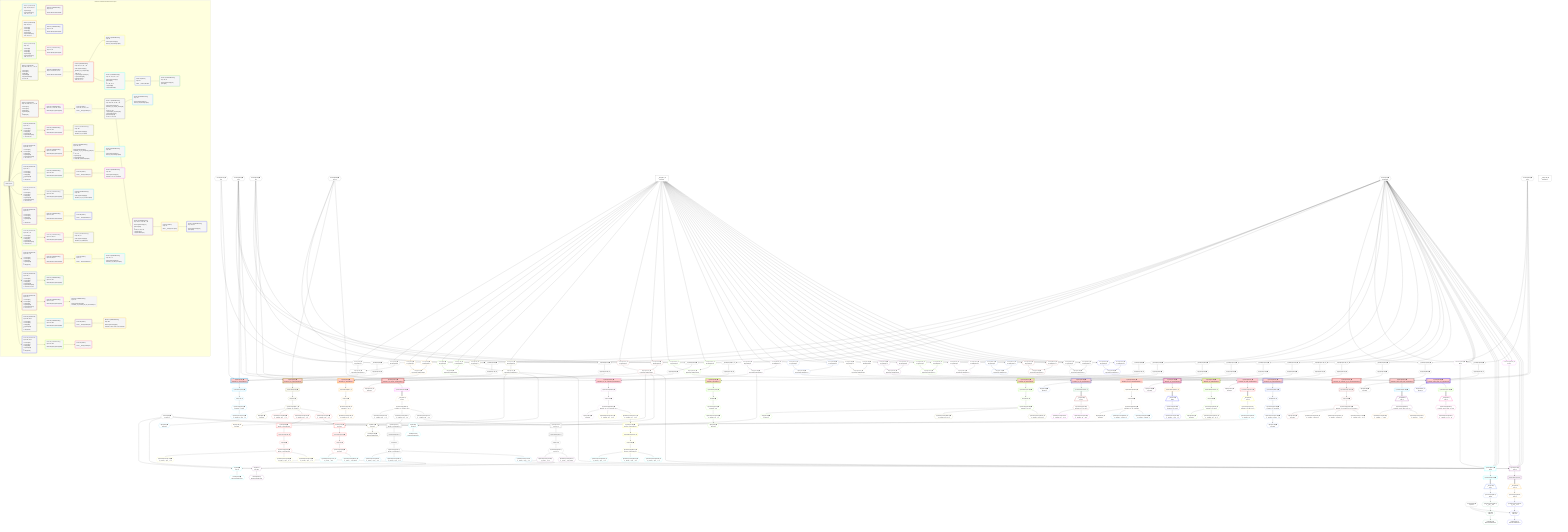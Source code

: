 %%{init: {'themeVariables': { 'fontSize': '12px'}}}%%
graph TD
    classDef path fill:#eee,stroke:#000,color:#000
    classDef plan fill:#fff,stroke-width:1px,color:#000
    classDef itemplan fill:#fff,stroke-width:2px,color:#000
    classDef unbatchedplan fill:#dff,stroke-width:1px,color:#000
    classDef sideeffectplan fill:#fcc,stroke-width:2px,color:#000
    classDef bucket fill:#f6f6f6,color:#000,stroke-width:2px,text-align:left


    %% plan dependencies
    __InputObject6{{"__InputObject[6∈0] ➊"}}:::plan
    Constant7{{"Constant[7∈0] ➊<br />ᐸundefinedᐳ"}}:::plan
    Constant305{{"Constant[305∈0] ➊<br />ᐸ10ᐳ"}}:::plan
    Constant306{{"Constant[306∈0] ➊<br />ᐸ5ᐳ"}}:::plan
    Constant7 & Constant305 & Constant306 --> __InputObject6
    __InputObject45{{"__InputObject[45∈0] ➊"}}:::plan
    Constant307{{"Constant[307∈0] ➊<br />ᐸ1ᐳ"}}:::plan
    Constant308{{"Constant[308∈0] ➊<br />ᐸ'test'ᐳ"}}:::plan
    Constant7 & Constant307 & Constant308 --> __InputObject45
    __InputObject97{{"__InputObject[97∈0] ➊"}}:::plan
    Constant7 & Constant307 & Constant308 --> __InputObject97
    Object13{{"Object[13∈0] ➊<br />ᐸ{pgSettings,withPgClient}ᐳ"}}:::plan
    Access11{{"Access[11∈0] ➊<br />ᐸ2.pgSettingsᐳ"}}:::plan
    Access12{{"Access[12∈0] ➊<br />ᐸ2.withPgClientᐳ"}}:::plan
    Access11 & Access12 --> Object13
    __InputObject20{{"__InputObject[20∈0] ➊"}}:::plan
    Constant7 & Constant305 --> __InputObject20
    __InputObject160{{"__InputObject[160∈0] ➊"}}:::plan
    Constant7 & Constant305 --> __InputObject160
    __InputObject278{{"__InputObject[278∈0] ➊"}}:::plan
    Constant309{{"Constant[309∈0] ➊<br />ᐸ20ᐳ"}}:::plan
    Constant7 & Constant309 --> __InputObject278
    __InputObject292{{"__InputObject[292∈0] ➊"}}:::plan
    Constant7 & Constant309 --> __InputObject292
    __Value2["__Value[2∈0] ➊<br />ᐸcontextᐳ"]:::plan
    __Value2 --> Access11
    __Value2 --> Access12
    ApplyInput19{{"ApplyInput[19∈0] ➊"}}:::plan
    __InputObject6 --> ApplyInput19
    ApplyInput32{{"ApplyInput[32∈0] ➊"}}:::plan
    __InputObject20 --> ApplyInput32
    __InputObject33{{"__InputObject[33∈0] ➊"}}:::plan
    Constant7 --> __InputObject33
    ApplyInput44{{"ApplyInput[44∈0] ➊"}}:::plan
    __InputObject33 --> ApplyInput44
    ApplyInput57{{"ApplyInput[57∈0] ➊"}}:::plan
    __InputObject45 --> ApplyInput57
    ApplyInput105{{"ApplyInput[105∈0] ➊"}}:::plan
    __InputObject97 --> ApplyInput105
    __InputObject148{{"__InputObject[148∈0] ➊"}}:::plan
    Constant7 --> __InputObject148
    ApplyInput157{{"ApplyInput[157∈0] ➊"}}:::plan
    __InputObject148 --> ApplyInput157
    ApplyInput171{{"ApplyInput[171∈0] ➊"}}:::plan
    __InputObject160 --> ApplyInput171
    __InputObject184{{"__InputObject[184∈0] ➊"}}:::plan
    Constant7 --> __InputObject184
    ApplyInput191{{"ApplyInput[191∈0] ➊"}}:::plan
    __InputObject184 --> ApplyInput191
    __InputObject197{{"__InputObject[197∈0] ➊"}}:::plan
    Constant7 --> __InputObject197
    ApplyInput207{{"ApplyInput[207∈0] ➊"}}:::plan
    __InputObject197 --> ApplyInput207
    __InputObject210{{"__InputObject[210∈0] ➊"}}:::plan
    Constant7 --> __InputObject210
    ApplyInput217{{"ApplyInput[217∈0] ➊"}}:::plan
    __InputObject210 --> ApplyInput217
    __InputObject222{{"__InputObject[222∈0] ➊"}}:::plan
    Constant7 --> __InputObject222
    ApplyInput232{{"ApplyInput[232∈0] ➊"}}:::plan
    __InputObject222 --> ApplyInput232
    __InputObject237{{"__InputObject[237∈0] ➊"}}:::plan
    Constant7 --> __InputObject237
    ApplyInput244{{"ApplyInput[244∈0] ➊"}}:::plan
    __InputObject237 --> ApplyInput244
    __InputObject252{{"__InputObject[252∈0] ➊"}}:::plan
    Constant7 --> __InputObject252
    ApplyInput263{{"ApplyInput[263∈0] ➊"}}:::plan
    __InputObject252 --> ApplyInput263
    __InputObject264{{"__InputObject[264∈0] ➊"}}:::plan
    Constant7 --> __InputObject264
    ApplyInput274{{"ApplyInput[274∈0] ➊"}}:::plan
    __InputObject264 --> ApplyInput274
    ApplyInput286{{"ApplyInput[286∈0] ➊"}}:::plan
    __InputObject278 --> ApplyInput286
    ApplyInput300{{"ApplyInput[300∈0] ➊"}}:::plan
    __InputObject292 --> ApplyInput300
    __Value4["__Value[4∈0] ➊<br />ᐸrootValueᐳ"]:::plan
    Constant76{{"Constant[76∈0] ➊<br />ᐸ'people'ᐳ"}}:::plan
    Constant93{{"Constant[93∈0] ➊<br />ᐸ'posts'ᐳ"}}:::plan
    PgSelect10[["PgSelect[10∈1] ➊<br />ᐸmutation_in_inout(mutation)ᐳ"]]:::sideeffectplan
    Object13 & Constant305 & Constant306 & ApplyInput19 --> PgSelect10
    First14{{"First[14∈1] ➊"}}:::plan
    PgSelectRows15[["PgSelectRows[15∈1] ➊"]]:::plan
    PgSelectRows15 --> First14
    PgSelect10 --> PgSelectRows15
    PgSelectSingle16{{"PgSelectSingle[16∈1] ➊<br />ᐸmutation_in_inoutᐳ"}}:::plan
    First14 --> PgSelectSingle16
    PgClassExpression17{{"PgClassExpression[17∈1] ➊<br />ᐸ__mutation_in_inout__.vᐳ"}}:::plan
    PgSelectSingle16 --> PgClassExpression17
    Object18{{"Object[18∈1] ➊<br />ᐸ{result}ᐳ"}}:::plan
    PgClassExpression17 --> Object18
    PgSelect23[["PgSelect[23∈3] ➊<br />ᐸmutation_in_out(mutation)ᐳ"]]:::sideeffectplan
    Object26{{"Object[26∈3] ➊<br />ᐸ{pgSettings,withPgClient}ᐳ"}}:::plan
    Object26 & Constant305 & ApplyInput32 --> PgSelect23
    Access24{{"Access[24∈3] ➊<br />ᐸ2.pgSettingsᐳ"}}:::plan
    Access25{{"Access[25∈3] ➊<br />ᐸ2.withPgClientᐳ"}}:::plan
    Access24 & Access25 --> Object26
    __Value2 --> Access24
    __Value2 --> Access25
    First27{{"First[27∈3] ➊"}}:::plan
    PgSelectRows28[["PgSelectRows[28∈3] ➊"]]:::plan
    PgSelectRows28 --> First27
    PgSelect23 --> PgSelectRows28
    PgSelectSingle29{{"PgSelectSingle[29∈3] ➊<br />ᐸmutation_in_outᐳ"}}:::plan
    First27 --> PgSelectSingle29
    PgClassExpression30{{"PgClassExpression[30∈3] ➊<br />ᐸ__mutation_in_out__.vᐳ"}}:::plan
    PgSelectSingle29 --> PgClassExpression30
    Object31{{"Object[31∈3] ➊<br />ᐸ{result}ᐳ"}}:::plan
    PgClassExpression30 --> Object31
    PgSelect35[["PgSelect[35∈5] ➊<br />ᐸmutation_out(mutation)ᐳ"]]:::sideeffectplan
    Object38{{"Object[38∈5] ➊<br />ᐸ{pgSettings,withPgClient}ᐳ"}}:::plan
    Object38 & ApplyInput44 --> PgSelect35
    Access36{{"Access[36∈5] ➊<br />ᐸ2.pgSettingsᐳ"}}:::plan
    Access37{{"Access[37∈5] ➊<br />ᐸ2.withPgClientᐳ"}}:::plan
    Access36 & Access37 --> Object38
    __Value2 --> Access36
    __Value2 --> Access37
    First39{{"First[39∈5] ➊"}}:::plan
    PgSelectRows40[["PgSelectRows[40∈5] ➊"]]:::plan
    PgSelectRows40 --> First39
    PgSelect35 --> PgSelectRows40
    PgSelectSingle41{{"PgSelectSingle[41∈5] ➊<br />ᐸmutation_outᐳ"}}:::plan
    First39 --> PgSelectSingle41
    PgClassExpression42{{"PgClassExpression[42∈5] ➊<br />ᐸ__mutation_out__.vᐳ"}}:::plan
    PgSelectSingle41 --> PgClassExpression42
    Object43{{"Object[43∈5] ➊<br />ᐸ{result}ᐳ"}}:::plan
    PgClassExpression42 --> Object43
    PgSelect49[["PgSelect[49∈7] ➊<br />ᐸmutation_out_complex(mutation)ᐳ"]]:::sideeffectplan
    Object52{{"Object[52∈7] ➊<br />ᐸ{pgSettings,withPgClient}ᐳ"}}:::plan
    Object52 & Constant307 & Constant308 & ApplyInput57 --> PgSelect49
    Access50{{"Access[50∈7] ➊<br />ᐸ2.pgSettingsᐳ"}}:::plan
    Access51{{"Access[51∈7] ➊<br />ᐸ2.withPgClientᐳ"}}:::plan
    Access50 & Access51 --> Object52
    __Value2 --> Access50
    __Value2 --> Access51
    First53{{"First[53∈7] ➊"}}:::plan
    PgSelectRows54[["PgSelectRows[54∈7] ➊"]]:::plan
    PgSelectRows54 --> First53
    PgSelect49 --> PgSelectRows54
    PgSelectSingle55{{"PgSelectSingle[55∈7] ➊<br />ᐸmutation_out_complexᐳ"}}:::plan
    First53 --> PgSelectSingle55
    Object56{{"Object[56∈7] ➊<br />ᐸ{result}ᐳ"}}:::plan
    PgSelectSingle55 --> Object56
    Connection87{{"Connection[87∈8] ➊<br />ᐸ83ᐳ"}}:::plan
    Constant7 & Constant7 & Constant7 --> Connection87
    PgSelect60[["PgSelect[60∈9] ➊<br />ᐸfrmcdc_compoundTypeᐳ"]]:::plan
    PgClassExpression59{{"PgClassExpression[59∈9] ➊<br />ᐸ__mutation...plex__.”y”ᐳ"}}:::plan
    Object52 & PgClassExpression59 --> PgSelect60
    PgSelect71[["PgSelect[71∈9] ➊<br />ᐸpersonᐳ"]]:::plan
    PgClassExpression70{{"PgClassExpression[70∈9] ➊<br />ᐸ__mutation...plex__.”z”ᐳ"}}:::plan
    Object52 & PgClassExpression70 --> PgSelect71
    PgClassExpression58{{"PgClassExpression[58∈9] ➊<br />ᐸ__mutation...plex__.”x”ᐳ"}}:::plan
    PgSelectSingle55 --> PgClassExpression58
    PgSelectSingle55 --> PgClassExpression59
    First64{{"First[64∈9] ➊"}}:::plan
    PgSelectRows65[["PgSelectRows[65∈9] ➊"]]:::plan
    PgSelectRows65 --> First64
    PgSelect60 --> PgSelectRows65
    PgSelectSingle66{{"PgSelectSingle[66∈9] ➊<br />ᐸfrmcdc_compoundTypeᐳ"}}:::plan
    First64 --> PgSelectSingle66
    PgSelectSingle55 --> PgClassExpression70
    First73{{"First[73∈9] ➊"}}:::plan
    PgSelectRows74[["PgSelectRows[74∈9] ➊"]]:::plan
    PgSelectRows74 --> First73
    PgSelect71 --> PgSelectRows74
    PgSelectSingle75{{"PgSelectSingle[75∈9] ➊<br />ᐸpersonᐳ"}}:::plan
    First73 --> PgSelectSingle75
    PgClassExpression67{{"PgClassExpression[67∈10] ➊<br />ᐸ__frmcdc_c...type__.”a”ᐳ"}}:::plan
    PgSelectSingle66 --> PgClassExpression67
    PgClassExpression68{{"PgClassExpression[68∈10] ➊<br />ᐸ__frmcdc_c...type__.”b”ᐳ"}}:::plan
    PgSelectSingle66 --> PgClassExpression68
    PgClassExpression69{{"PgClassExpression[69∈10] ➊<br />ᐸ__frmcdc_c...type__.”c”ᐳ"}}:::plan
    PgSelectSingle66 --> PgClassExpression69
    PgSelect89[["PgSelect[89∈11] ➊<br />ᐸpostᐳ"]]:::plan
    PgClassExpression77{{"PgClassExpression[77∈11] ➊<br />ᐸ__person__.”id”ᐳ"}}:::plan
    Object52 & PgClassExpression77 & Connection87 & Constant7 & Constant7 & Constant7 --> PgSelect89
    List78{{"List[78∈11] ➊<br />ᐸ76,77ᐳ"}}:::plan
    Constant76 & PgClassExpression77 --> List78
    PgSelectSingle75 --> PgClassExpression77
    Lambda79{{"Lambda[79∈11] ➊<br />ᐸbase64JSONEncodeᐳ"}}:::plan
    List78 --> Lambda79
    PgClassExpression80{{"PgClassExpression[80∈11] ➊<br />ᐸ__person__...full_name”ᐳ"}}:::plan
    PgSelectSingle75 --> PgClassExpression80
    PgSelectRows90[["PgSelectRows[90∈11] ➊"]]:::plan
    PgSelect89 --> PgSelectRows90
    __Item91[/"__Item[91∈12]<br />ᐸ90ᐳ"\]:::itemplan
    PgSelectRows90 ==> __Item91
    PgSelectSingle92{{"PgSelectSingle[92∈12]<br />ᐸpostᐳ"}}:::plan
    __Item91 --> PgSelectSingle92
    List95{{"List[95∈13]<br />ᐸ93,94ᐳ"}}:::plan
    PgClassExpression94{{"PgClassExpression[94∈13]<br />ᐸ__post__.”id”ᐳ"}}:::plan
    Constant93 & PgClassExpression94 --> List95
    PgSelectSingle92 --> PgClassExpression94
    Lambda96{{"Lambda[96∈13]<br />ᐸbase64JSONEncodeᐳ"}}:::plan
    List95 --> Lambda96
    PgSelect100[["PgSelect[100∈14] ➊<br />ᐸmutation_out_complex_setof(mutation)ᐳ"]]:::sideeffectplan
    Object103{{"Object[103∈14] ➊<br />ᐸ{pgSettings,withPgClient}ᐳ"}}:::plan
    Object103 & Constant307 & Constant308 & ApplyInput105 --> PgSelect100
    Access101{{"Access[101∈14] ➊<br />ᐸ2.pgSettingsᐳ"}}:::plan
    Access102{{"Access[102∈14] ➊<br />ᐸ2.withPgClientᐳ"}}:::plan
    Access101 & Access102 --> Object103
    __Value2 --> Access101
    __Value2 --> Access102
    Object104{{"Object[104∈14] ➊<br />ᐸ{result}ᐳ"}}:::plan
    PgSelect100 --> Object104
    Connection138{{"Connection[138∈15] ➊<br />ᐸ134ᐳ"}}:::plan
    Constant7 & Constant7 & Constant7 --> Connection138
    PgSelectRows106[["PgSelectRows[106∈15] ➊"]]:::plan
    PgSelect100 --> PgSelectRows106
    __Item107[/"__Item[107∈16]<br />ᐸ106ᐳ"\]:::itemplan
    PgSelectRows106 ==> __Item107
    PgSelectSingle108{{"PgSelectSingle[108∈16]<br />ᐸmutation_out_complex_setofᐳ"}}:::plan
    __Item107 --> PgSelectSingle108
    PgSelect111[["PgSelect[111∈17]<br />ᐸfrmcdc_compoundTypeᐳ"]]:::plan
    PgClassExpression110{{"PgClassExpression[110∈17]<br />ᐸ__mutation...etof__.”y”ᐳ"}}:::plan
    Object103 & PgClassExpression110 --> PgSelect111
    PgSelect122[["PgSelect[122∈17]<br />ᐸpersonᐳ"]]:::plan
    PgClassExpression121{{"PgClassExpression[121∈17]<br />ᐸ__mutation...etof__.”z”ᐳ"}}:::plan
    Object103 & PgClassExpression121 --> PgSelect122
    PgClassExpression109{{"PgClassExpression[109∈17]<br />ᐸ__mutation...etof__.”x”ᐳ"}}:::plan
    PgSelectSingle108 --> PgClassExpression109
    PgSelectSingle108 --> PgClassExpression110
    First115{{"First[115∈17]"}}:::plan
    PgSelectRows116[["PgSelectRows[116∈17]"]]:::plan
    PgSelectRows116 --> First115
    PgSelect111 --> PgSelectRows116
    PgSelectSingle117{{"PgSelectSingle[117∈17]<br />ᐸfrmcdc_compoundTypeᐳ"}}:::plan
    First115 --> PgSelectSingle117
    PgSelectSingle108 --> PgClassExpression121
    First124{{"First[124∈17]"}}:::plan
    PgSelectRows125[["PgSelectRows[125∈17]"]]:::plan
    PgSelectRows125 --> First124
    PgSelect122 --> PgSelectRows125
    PgSelectSingle126{{"PgSelectSingle[126∈17]<br />ᐸpersonᐳ"}}:::plan
    First124 --> PgSelectSingle126
    PgClassExpression118{{"PgClassExpression[118∈18]<br />ᐸ__frmcdc_c...type__.”a”ᐳ"}}:::plan
    PgSelectSingle117 --> PgClassExpression118
    PgClassExpression119{{"PgClassExpression[119∈18]<br />ᐸ__frmcdc_c...type__.”b”ᐳ"}}:::plan
    PgSelectSingle117 --> PgClassExpression119
    PgClassExpression120{{"PgClassExpression[120∈18]<br />ᐸ__frmcdc_c...type__.”c”ᐳ"}}:::plan
    PgSelectSingle117 --> PgClassExpression120
    PgSelect140[["PgSelect[140∈19]<br />ᐸpostᐳ"]]:::plan
    PgClassExpression128{{"PgClassExpression[128∈19]<br />ᐸ__person__.”id”ᐳ"}}:::plan
    Object103 & PgClassExpression128 & Connection138 & Constant7 & Constant7 & Constant7 --> PgSelect140
    List129{{"List[129∈19]<br />ᐸ76,128ᐳ"}}:::plan
    Constant76 & PgClassExpression128 --> List129
    PgSelectSingle126 --> PgClassExpression128
    Lambda130{{"Lambda[130∈19]<br />ᐸbase64JSONEncodeᐳ"}}:::plan
    List129 --> Lambda130
    PgClassExpression131{{"PgClassExpression[131∈19]<br />ᐸ__person__...full_name”ᐳ"}}:::plan
    PgSelectSingle126 --> PgClassExpression131
    PgSelectRows141[["PgSelectRows[141∈19]"]]:::plan
    PgSelect140 --> PgSelectRows141
    __Item142[/"__Item[142∈20]<br />ᐸ141ᐳ"\]:::itemplan
    PgSelectRows141 ==> __Item142
    PgSelectSingle143{{"PgSelectSingle[143∈20]<br />ᐸpostᐳ"}}:::plan
    __Item142 --> PgSelectSingle143
    List146{{"List[146∈21]<br />ᐸ93,145ᐳ"}}:::plan
    PgClassExpression145{{"PgClassExpression[145∈21]<br />ᐸ__post__.”id”ᐳ"}}:::plan
    Constant93 & PgClassExpression145 --> List146
    PgSelectSingle143 --> PgClassExpression145
    Lambda147{{"Lambda[147∈21]<br />ᐸbase64JSONEncodeᐳ"}}:::plan
    List146 --> Lambda147
    PgSelect149[["PgSelect[149∈22] ➊<br />ᐸmutation_out_out(mutation)ᐳ"]]:::sideeffectplan
    Object152{{"Object[152∈22] ➊<br />ᐸ{pgSettings,withPgClient}ᐳ"}}:::plan
    Object152 & ApplyInput157 --> PgSelect149
    Access150{{"Access[150∈22] ➊<br />ᐸ2.pgSettingsᐳ"}}:::plan
    Access151{{"Access[151∈22] ➊<br />ᐸ2.withPgClientᐳ"}}:::plan
    Access150 & Access151 --> Object152
    __Value2 --> Access150
    __Value2 --> Access151
    First153{{"First[153∈22] ➊"}}:::plan
    PgSelectRows154[["PgSelectRows[154∈22] ➊"]]:::plan
    PgSelectRows154 --> First153
    PgSelect149 --> PgSelectRows154
    PgSelectSingle155{{"PgSelectSingle[155∈22] ➊<br />ᐸmutation_out_outᐳ"}}:::plan
    First153 --> PgSelectSingle155
    Object156{{"Object[156∈22] ➊<br />ᐸ{result}ᐳ"}}:::plan
    PgSelectSingle155 --> Object156
    PgClassExpression158{{"PgClassExpression[158∈24] ➊<br />ᐸ__mutation...first_out”ᐳ"}}:::plan
    PgSelectSingle155 --> PgClassExpression158
    PgClassExpression159{{"PgClassExpression[159∈24] ➊<br />ᐸ__mutation...econd_out”ᐳ"}}:::plan
    PgSelectSingle155 --> PgClassExpression159
    PgSelect163[["PgSelect[163∈25] ➊<br />ᐸmutation_out_out_compound_type(mutation)ᐳ"]]:::sideeffectplan
    Object166{{"Object[166∈25] ➊<br />ᐸ{pgSettings,withPgClient}ᐳ"}}:::plan
    Object166 & Constant305 & ApplyInput171 --> PgSelect163
    Access164{{"Access[164∈25] ➊<br />ᐸ2.pgSettingsᐳ"}}:::plan
    Access165{{"Access[165∈25] ➊<br />ᐸ2.withPgClientᐳ"}}:::plan
    Access164 & Access165 --> Object166
    __Value2 --> Access164
    __Value2 --> Access165
    First167{{"First[167∈25] ➊"}}:::plan
    PgSelectRows168[["PgSelectRows[168∈25] ➊"]]:::plan
    PgSelectRows168 --> First167
    PgSelect163 --> PgSelectRows168
    PgSelectSingle169{{"PgSelectSingle[169∈25] ➊<br />ᐸmutation_out_out_compound_typeᐳ"}}:::plan
    First167 --> PgSelectSingle169
    Object170{{"Object[170∈25] ➊<br />ᐸ{result}ᐳ"}}:::plan
    PgSelectSingle169 --> Object170
    PgSelect174[["PgSelect[174∈27] ➊<br />ᐸfrmcdc_compoundTypeᐳ"]]:::plan
    PgClassExpression173{{"PgClassExpression[173∈27] ➊<br />ᐸ__mutation...ype__.”o2”ᐳ"}}:::plan
    Object166 & PgClassExpression173 --> PgSelect174
    PgClassExpression172{{"PgClassExpression[172∈27] ➊<br />ᐸ__mutation...ype__.”o1”ᐳ"}}:::plan
    PgSelectSingle169 --> PgClassExpression172
    PgSelectSingle169 --> PgClassExpression173
    First178{{"First[178∈27] ➊"}}:::plan
    PgSelectRows179[["PgSelectRows[179∈27] ➊"]]:::plan
    PgSelectRows179 --> First178
    PgSelect174 --> PgSelectRows179
    PgSelectSingle180{{"PgSelectSingle[180∈27] ➊<br />ᐸfrmcdc_compoundTypeᐳ"}}:::plan
    First178 --> PgSelectSingle180
    PgClassExpression181{{"PgClassExpression[181∈28] ➊<br />ᐸ__frmcdc_c...type__.”a”ᐳ"}}:::plan
    PgSelectSingle180 --> PgClassExpression181
    PgClassExpression182{{"PgClassExpression[182∈28] ➊<br />ᐸ__frmcdc_c...type__.”b”ᐳ"}}:::plan
    PgSelectSingle180 --> PgClassExpression182
    PgClassExpression183{{"PgClassExpression[183∈28] ➊<br />ᐸ__frmcdc_c...type__.”c”ᐳ"}}:::plan
    PgSelectSingle180 --> PgClassExpression183
    PgSelect186[["PgSelect[186∈29] ➊<br />ᐸmutation_out_out_setof(mutation)ᐳ"]]:::sideeffectplan
    Object189{{"Object[189∈29] ➊<br />ᐸ{pgSettings,withPgClient}ᐳ"}}:::plan
    Object189 & ApplyInput191 --> PgSelect186
    Access187{{"Access[187∈29] ➊<br />ᐸ2.pgSettingsᐳ"}}:::plan
    Access188{{"Access[188∈29] ➊<br />ᐸ2.withPgClientᐳ"}}:::plan
    Access187 & Access188 --> Object189
    __Value2 --> Access187
    __Value2 --> Access188
    Object190{{"Object[190∈29] ➊<br />ᐸ{result}ᐳ"}}:::plan
    PgSelect186 --> Object190
    PgSelectRows192[["PgSelectRows[192∈30] ➊"]]:::plan
    PgSelect186 --> PgSelectRows192
    __Item193[/"__Item[193∈31]<br />ᐸ192ᐳ"\]:::itemplan
    PgSelectRows192 ==> __Item193
    PgSelectSingle194{{"PgSelectSingle[194∈31]<br />ᐸmutation_out_out_setofᐳ"}}:::plan
    __Item193 --> PgSelectSingle194
    PgClassExpression195{{"PgClassExpression[195∈32]<br />ᐸ__mutation...tof__.”o1”ᐳ"}}:::plan
    PgSelectSingle194 --> PgClassExpression195
    PgClassExpression196{{"PgClassExpression[196∈32]<br />ᐸ__mutation...tof__.”o2”ᐳ"}}:::plan
    PgSelectSingle194 --> PgClassExpression196
    PgSelect199[["PgSelect[199∈33] ➊<br />ᐸmutation_out_out_unnamed(mutation)ᐳ"]]:::sideeffectplan
    Object202{{"Object[202∈33] ➊<br />ᐸ{pgSettings,withPgClient}ᐳ"}}:::plan
    Object202 & ApplyInput207 --> PgSelect199
    Access200{{"Access[200∈33] ➊<br />ᐸ2.pgSettingsᐳ"}}:::plan
    Access201{{"Access[201∈33] ➊<br />ᐸ2.withPgClientᐳ"}}:::plan
    Access200 & Access201 --> Object202
    __Value2 --> Access200
    __Value2 --> Access201
    First203{{"First[203∈33] ➊"}}:::plan
    PgSelectRows204[["PgSelectRows[204∈33] ➊"]]:::plan
    PgSelectRows204 --> First203
    PgSelect199 --> PgSelectRows204
    PgSelectSingle205{{"PgSelectSingle[205∈33] ➊<br />ᐸmutation_out_out_unnamedᐳ"}}:::plan
    First203 --> PgSelectSingle205
    Object206{{"Object[206∈33] ➊<br />ᐸ{result}ᐳ"}}:::plan
    PgSelectSingle205 --> Object206
    PgClassExpression208{{"PgClassExpression[208∈35] ➊<br />ᐸ__mutation....”column1”ᐳ"}}:::plan
    PgSelectSingle205 --> PgClassExpression208
    PgClassExpression209{{"PgClassExpression[209∈35] ➊<br />ᐸ__mutation....”column2”ᐳ"}}:::plan
    PgSelectSingle205 --> PgClassExpression209
    PgSelect212[["PgSelect[212∈36] ➊<br />ᐸmutation_out_setof(mutation)ᐳ"]]:::sideeffectplan
    Object215{{"Object[215∈36] ➊<br />ᐸ{pgSettings,withPgClient}ᐳ"}}:::plan
    Object215 & ApplyInput217 --> PgSelect212
    Access213{{"Access[213∈36] ➊<br />ᐸ2.pgSettingsᐳ"}}:::plan
    Access214{{"Access[214∈36] ➊<br />ᐸ2.withPgClientᐳ"}}:::plan
    Access213 & Access214 --> Object215
    __Value2 --> Access213
    __Value2 --> Access214
    Object216{{"Object[216∈36] ➊<br />ᐸ{result}ᐳ"}}:::plan
    PgSelect212 --> Object216
    PgSelectRows218[["PgSelectRows[218∈37] ➊"]]:::plan
    PgSelect212 --> PgSelectRows218
    __Item219[/"__Item[219∈38]<br />ᐸ218ᐳ"\]:::itemplan
    PgSelectRows218 ==> __Item219
    PgSelectSingle220{{"PgSelectSingle[220∈38]<br />ᐸmutation_out_setofᐳ"}}:::plan
    __Item219 --> PgSelectSingle220
    PgClassExpression221{{"PgClassExpression[221∈38]<br />ᐸ__mutation..._setof__.vᐳ"}}:::plan
    PgSelectSingle220 --> PgClassExpression221
    PgSelect224[["PgSelect[224∈39] ➊<br />ᐸmutation_out_table(mutation)ᐳ"]]:::sideeffectplan
    Object227{{"Object[227∈39] ➊<br />ᐸ{pgSettings,withPgClient}ᐳ"}}:::plan
    Object227 & ApplyInput232 --> PgSelect224
    Access225{{"Access[225∈39] ➊<br />ᐸ2.pgSettingsᐳ"}}:::plan
    Access226{{"Access[226∈39] ➊<br />ᐸ2.withPgClientᐳ"}}:::plan
    Access225 & Access226 --> Object227
    __Value2 --> Access225
    __Value2 --> Access226
    First228{{"First[228∈39] ➊"}}:::plan
    PgSelectRows229[["PgSelectRows[229∈39] ➊"]]:::plan
    PgSelectRows229 --> First228
    PgSelect224 --> PgSelectRows229
    PgSelectSingle230{{"PgSelectSingle[230∈39] ➊<br />ᐸmutation_out_tableᐳ"}}:::plan
    First228 --> PgSelectSingle230
    Object231{{"Object[231∈39] ➊<br />ᐸ{result}ᐳ"}}:::plan
    PgSelectSingle230 --> Object231
    List235{{"List[235∈41] ➊<br />ᐸ76,234ᐳ"}}:::plan
    PgClassExpression234{{"PgClassExpression[234∈41] ➊<br />ᐸ__mutation...ble__.”id”ᐳ"}}:::plan
    Constant76 & PgClassExpression234 --> List235
    PgSelectSingle230 --> PgClassExpression234
    Lambda236{{"Lambda[236∈41] ➊<br />ᐸbase64JSONEncodeᐳ"}}:::plan
    List235 --> Lambda236
    PgSelect239[["PgSelect[239∈42] ➊<br />ᐸmutation_out_table_setof(mutation)ᐳ"]]:::sideeffectplan
    Object242{{"Object[242∈42] ➊<br />ᐸ{pgSettings,withPgClient}ᐳ"}}:::plan
    Object242 & ApplyInput244 --> PgSelect239
    Access240{{"Access[240∈42] ➊<br />ᐸ2.pgSettingsᐳ"}}:::plan
    Access241{{"Access[241∈42] ➊<br />ᐸ2.withPgClientᐳ"}}:::plan
    Access240 & Access241 --> Object242
    __Value2 --> Access240
    __Value2 --> Access241
    Object243{{"Object[243∈42] ➊<br />ᐸ{result}ᐳ"}}:::plan
    PgSelect239 --> Object243
    PgSelectRows245[["PgSelectRows[245∈43] ➊"]]:::plan
    PgSelect239 --> PgSelectRows245
    __Item246[/"__Item[246∈44]<br />ᐸ245ᐳ"\]:::itemplan
    PgSelectRows245 ==> __Item246
    PgSelectSingle247{{"PgSelectSingle[247∈44]<br />ᐸmutation_out_table_setofᐳ"}}:::plan
    __Item246 --> PgSelectSingle247
    List250{{"List[250∈45]<br />ᐸ76,249ᐳ"}}:::plan
    PgClassExpression249{{"PgClassExpression[249∈45]<br />ᐸ__mutation...tof__.”id”ᐳ"}}:::plan
    Constant76 & PgClassExpression249 --> List250
    PgSelectSingle247 --> PgClassExpression249
    Lambda251{{"Lambda[251∈45]<br />ᐸbase64JSONEncodeᐳ"}}:::plan
    List250 --> Lambda251
    PgSelect254[["PgSelect[254∈46] ➊<br />ᐸmutation_out_unnamed(mutation)ᐳ"]]:::sideeffectplan
    Object257{{"Object[257∈46] ➊<br />ᐸ{pgSettings,withPgClient}ᐳ"}}:::plan
    Object257 & ApplyInput263 --> PgSelect254
    Access255{{"Access[255∈46] ➊<br />ᐸ2.pgSettingsᐳ"}}:::plan
    Access256{{"Access[256∈46] ➊<br />ᐸ2.withPgClientᐳ"}}:::plan
    Access255 & Access256 --> Object257
    __Value2 --> Access255
    __Value2 --> Access256
    First258{{"First[258∈46] ➊"}}:::plan
    PgSelectRows259[["PgSelectRows[259∈46] ➊"]]:::plan
    PgSelectRows259 --> First258
    PgSelect254 --> PgSelectRows259
    PgSelectSingle260{{"PgSelectSingle[260∈46] ➊<br />ᐸmutation_out_unnamedᐳ"}}:::plan
    First258 --> PgSelectSingle260
    PgClassExpression261{{"PgClassExpression[261∈46] ➊<br />ᐸ__mutation...nnamed__.vᐳ"}}:::plan
    PgSelectSingle260 --> PgClassExpression261
    Object262{{"Object[262∈46] ➊<br />ᐸ{result}ᐳ"}}:::plan
    PgClassExpression261 --> Object262
    PgSelect266[["PgSelect[266∈48] ➊<br />ᐸmutation_out_unnamed_out_out_unnamed(mutation)ᐳ"]]:::sideeffectplan
    Object269{{"Object[269∈48] ➊<br />ᐸ{pgSettings,withPgClient}ᐳ"}}:::plan
    Object269 & ApplyInput274 --> PgSelect266
    Access267{{"Access[267∈48] ➊<br />ᐸ2.pgSettingsᐳ"}}:::plan
    Access268{{"Access[268∈48] ➊<br />ᐸ2.withPgClientᐳ"}}:::plan
    Access267 & Access268 --> Object269
    __Value2 --> Access267
    __Value2 --> Access268
    First270{{"First[270∈48] ➊"}}:::plan
    PgSelectRows271[["PgSelectRows[271∈48] ➊"]]:::plan
    PgSelectRows271 --> First270
    PgSelect266 --> PgSelectRows271
    PgSelectSingle272{{"PgSelectSingle[272∈48] ➊<br />ᐸmutation_out_unnamed_out_out_unnamedᐳ"}}:::plan
    First270 --> PgSelectSingle272
    Object273{{"Object[273∈48] ➊<br />ᐸ{result}ᐳ"}}:::plan
    PgSelectSingle272 --> Object273
    PgClassExpression275{{"PgClassExpression[275∈50] ➊<br />ᐸ__mutation....”column1”ᐳ"}}:::plan
    PgSelectSingle272 --> PgClassExpression275
    PgClassExpression276{{"PgClassExpression[276∈50] ➊<br />ᐸ__mutation....”column3”ᐳ"}}:::plan
    PgSelectSingle272 --> PgClassExpression276
    PgClassExpression277{{"PgClassExpression[277∈50] ➊<br />ᐸ__mutation...med__.”o2”ᐳ"}}:::plan
    PgSelectSingle272 --> PgClassExpression277
    PgSelect281[["PgSelect[281∈51] ➊<br />ᐸmutation_returns_table_multi_col(mutation)ᐳ"]]:::sideeffectplan
    Object284{{"Object[284∈51] ➊<br />ᐸ{pgSettings,withPgClient}ᐳ"}}:::plan
    Object284 & Constant309 & ApplyInput286 --> PgSelect281
    Access282{{"Access[282∈51] ➊<br />ᐸ2.pgSettingsᐳ"}}:::plan
    Access283{{"Access[283∈51] ➊<br />ᐸ2.withPgClientᐳ"}}:::plan
    Access282 & Access283 --> Object284
    __Value2 --> Access282
    __Value2 --> Access283
    Object285{{"Object[285∈51] ➊<br />ᐸ{result}ᐳ"}}:::plan
    PgSelect281 --> Object285
    PgSelectRows287[["PgSelectRows[287∈52] ➊"]]:::plan
    PgSelect281 --> PgSelectRows287
    __Item288[/"__Item[288∈53]<br />ᐸ287ᐳ"\]:::itemplan
    PgSelectRows287 ==> __Item288
    PgSelectSingle289{{"PgSelectSingle[289∈53]<br />ᐸmutation_returns_table_multi_colᐳ"}}:::plan
    __Item288 --> PgSelectSingle289
    PgClassExpression290{{"PgClassExpression[290∈54]<br />ᐸ__mutation...l__.”col1”ᐳ"}}:::plan
    PgSelectSingle289 --> PgClassExpression290
    PgClassExpression291{{"PgClassExpression[291∈54]<br />ᐸ__mutation...l__.”col2”ᐳ"}}:::plan
    PgSelectSingle289 --> PgClassExpression291
    PgSelect295[["PgSelect[295∈55] ➊<br />ᐸmutation_returns_table_one_col(mutation)ᐳ"]]:::sideeffectplan
    Object298{{"Object[298∈55] ➊<br />ᐸ{pgSettings,withPgClient}ᐳ"}}:::plan
    Object298 & Constant309 & ApplyInput300 --> PgSelect295
    Access296{{"Access[296∈55] ➊<br />ᐸ2.pgSettingsᐳ"}}:::plan
    Access297{{"Access[297∈55] ➊<br />ᐸ2.withPgClientᐳ"}}:::plan
    Access296 & Access297 --> Object298
    __Value2 --> Access296
    __Value2 --> Access297
    Object299{{"Object[299∈55] ➊<br />ᐸ{result}ᐳ"}}:::plan
    PgSelect295 --> Object299
    PgSelectRows301[["PgSelectRows[301∈56] ➊"]]:::plan
    PgSelect295 --> PgSelectRows301
    __Item302[/"__Item[302∈57]<br />ᐸ301ᐳ"\]:::itemplan
    PgSelectRows301 ==> __Item302
    PgSelectSingle303{{"PgSelectSingle[303∈57]<br />ᐸmutation_returns_table_one_colᐳ"}}:::plan
    __Item302 --> PgSelectSingle303
    PgClassExpression304{{"PgClassExpression[304∈57]<br />ᐸ__mutation...ne_col__.vᐳ"}}:::plan
    PgSelectSingle303 --> PgClassExpression304

    %% define steps

    subgraph "Buckets for mutations/v4/mutation-return-types"
    Bucket0("Bucket 0 (root)"):::bucket
    classDef bucket0 stroke:#696969
    class Bucket0,__Value2,__Value4,__InputObject6,Constant7,Access11,Access12,Object13,ApplyInput19,__InputObject20,ApplyInput32,__InputObject33,ApplyInput44,__InputObject45,ApplyInput57,Constant76,Constant93,__InputObject97,ApplyInput105,__InputObject148,ApplyInput157,__InputObject160,ApplyInput171,__InputObject184,ApplyInput191,__InputObject197,ApplyInput207,__InputObject210,ApplyInput217,__InputObject222,ApplyInput232,__InputObject237,ApplyInput244,__InputObject252,ApplyInput263,__InputObject264,ApplyInput274,__InputObject278,ApplyInput286,__InputObject292,ApplyInput300,Constant305,Constant306,Constant307,Constant308,Constant309 bucket0
    Bucket1("Bucket 1 (mutationField)<br />Deps: 13, 305, 306, 19<br /><br />1: PgSelect[10]<br />2: PgSelectRows[15]<br />ᐳ: 14, 16, 17, 18"):::bucket
    classDef bucket1 stroke:#00bfff
    class Bucket1,PgSelect10,First14,PgSelectRows15,PgSelectSingle16,PgClassExpression17,Object18 bucket1
    Bucket2("Bucket 2 (nullableBoundary)<br />Deps: 18, 17<br /><br />ROOT Object{1}ᐸ{result}ᐳ[18]"):::bucket
    classDef bucket2 stroke:#7f007f
    class Bucket2 bucket2
    Bucket3("Bucket 3 (mutationField)<br />Deps: 305, 32, 2<br /><br />1: Access[24]<br />2: Access[25]<br />3: Object[26]<br />4: PgSelect[23]<br />5: PgSelectRows[28]<br />ᐳ: 27, 29, 30, 31"):::bucket
    classDef bucket3 stroke:#ffa500
    class Bucket3,PgSelect23,Access24,Access25,Object26,First27,PgSelectRows28,PgSelectSingle29,PgClassExpression30,Object31 bucket3
    Bucket4("Bucket 4 (nullableBoundary)<br />Deps: 31, 30<br /><br />ROOT Object{3}ᐸ{result}ᐳ[31]"):::bucket
    classDef bucket4 stroke:#0000ff
    class Bucket4 bucket4
    Bucket5("Bucket 5 (mutationField)<br />Deps: 44, 2<br /><br />1: Access[36]<br />2: Access[37]<br />3: Object[38]<br />4: PgSelect[35]<br />5: PgSelectRows[40]<br />ᐳ: 39, 41, 42, 43"):::bucket
    classDef bucket5 stroke:#7fff00
    class Bucket5,PgSelect35,Access36,Access37,Object38,First39,PgSelectRows40,PgSelectSingle41,PgClassExpression42,Object43 bucket5
    Bucket6("Bucket 6 (nullableBoundary)<br />Deps: 43, 42<br /><br />ROOT Object{5}ᐸ{result}ᐳ[43]"):::bucket
    classDef bucket6 stroke:#ff1493
    class Bucket6 bucket6
    Bucket7("Bucket 7 (mutationField)<br />Deps: 307, 308, 57, 2, 7, 76, 93<br /><br />1: Access[50]<br />2: Access[51]<br />3: Object[52]<br />4: PgSelect[49]<br />5: PgSelectRows[54]<br />ᐳ: 53, 55, 56"):::bucket
    classDef bucket7 stroke:#808000
    class Bucket7,PgSelect49,Access50,Access51,Object52,First53,PgSelectRows54,PgSelectSingle55,Object56 bucket7
    Bucket8("Bucket 8 (nullableBoundary)<br />Deps: 7, 56, 55, 52, 76, 93<br /><br />ROOT Object{7}ᐸ{result}ᐳ[56]"):::bucket
    classDef bucket8 stroke:#dda0dd
    class Bucket8,Connection87 bucket8
    Bucket9("Bucket 9 (nullableBoundary)<br />Deps: 55, 52, 76, 87, 7, 93<br /><br />ROOT PgSelectSingle{7}ᐸmutation_out_complexᐳ[55]<br />1: <br />ᐳ: 58, 59, 70<br />2: PgSelect[60], PgSelect[71]<br />3: PgSelectRows[65], PgSelectRows[74]<br />ᐳ: 64, 66, 73, 75"):::bucket
    classDef bucket9 stroke:#ff0000
    class Bucket9,PgClassExpression58,PgClassExpression59,PgSelect60,First64,PgSelectRows65,PgSelectSingle66,PgClassExpression70,PgSelect71,First73,PgSelectRows74,PgSelectSingle75 bucket9
    Bucket10("Bucket 10 (nullableBoundary)<br />Deps: 66<br /><br />ROOT PgSelectSingle{9}ᐸfrmcdc_compoundTypeᐳ[66]"):::bucket
    classDef bucket10 stroke:#ffff00
    class Bucket10,PgClassExpression67,PgClassExpression68,PgClassExpression69 bucket10
    Bucket11("Bucket 11 (nullableBoundary)<br />Deps: 75, 76, 52, 87, 7, 93<br /><br />ROOT PgSelectSingle{9}ᐸpersonᐳ[75]<br />1: <br />ᐳ: 77, 80, 78, 79<br />2: PgSelect[89]<br />3: PgSelectRows[90]"):::bucket
    classDef bucket11 stroke:#00ffff
    class Bucket11,PgClassExpression77,List78,Lambda79,PgClassExpression80,PgSelect89,PgSelectRows90 bucket11
    Bucket12("Bucket 12 (listItem)<br />Deps: 93<br /><br />ROOT __Item{12}ᐸ90ᐳ[91]"):::bucket
    classDef bucket12 stroke:#4169e1
    class Bucket12,__Item91,PgSelectSingle92 bucket12
    Bucket13("Bucket 13 (nullableBoundary)<br />Deps: 92, 93<br /><br />ROOT PgSelectSingle{12}ᐸpostᐳ[92]"):::bucket
    classDef bucket13 stroke:#3cb371
    class Bucket13,PgClassExpression94,List95,Lambda96 bucket13
    Bucket14("Bucket 14 (mutationField)<br />Deps: 307, 308, 105, 2, 7, 76, 93<br /><br />1: Access[101]<br />2: Access[102]<br />3: Object[103]<br />4: PgSelect[100]<br />5: <br />ᐳ: Object[104]"):::bucket
    classDef bucket14 stroke:#a52a2a
    class Bucket14,PgSelect100,Access101,Access102,Object103,Object104 bucket14
    Bucket15("Bucket 15 (nullableBoundary)<br />Deps: 100, 7, 104, 103, 76, 93<br /><br />ROOT Object{14}ᐸ{result}ᐳ[104]"):::bucket
    classDef bucket15 stroke:#ff00ff
    class Bucket15,PgSelectRows106,Connection138 bucket15
    Bucket16("Bucket 16 (listItem)<br />Deps: 103, 76, 138, 7, 93<br /><br />ROOT __Item{16}ᐸ106ᐳ[107]"):::bucket
    classDef bucket16 stroke:#f5deb3
    class Bucket16,__Item107,PgSelectSingle108 bucket16
    Bucket17("Bucket 17 (nullableBoundary)<br />Deps: 108, 103, 76, 138, 7, 93<br /><br />ROOT PgSelectSingle{16}ᐸmutation_out_complex_setofᐳ[108]<br />1: <br />ᐳ: 109, 110, 121<br />2: PgSelect[111], PgSelect[122]<br />3: PgSelectRows[116], PgSelectRows[125]<br />ᐳ: 115, 117, 124, 126"):::bucket
    classDef bucket17 stroke:#696969
    class Bucket17,PgClassExpression109,PgClassExpression110,PgSelect111,First115,PgSelectRows116,PgSelectSingle117,PgClassExpression121,PgSelect122,First124,PgSelectRows125,PgSelectSingle126 bucket17
    Bucket18("Bucket 18 (nullableBoundary)<br />Deps: 117<br /><br />ROOT PgSelectSingle{17}ᐸfrmcdc_compoundTypeᐳ[117]"):::bucket
    classDef bucket18 stroke:#00bfff
    class Bucket18,PgClassExpression118,PgClassExpression119,PgClassExpression120 bucket18
    Bucket19("Bucket 19 (nullableBoundary)<br />Deps: 126, 76, 103, 138, 7, 93<br /><br />ROOT PgSelectSingle{17}ᐸpersonᐳ[126]<br />1: <br />ᐳ: 128, 131, 129, 130<br />2: PgSelect[140]<br />3: PgSelectRows[141]"):::bucket
    classDef bucket19 stroke:#7f007f
    class Bucket19,PgClassExpression128,List129,Lambda130,PgClassExpression131,PgSelect140,PgSelectRows141 bucket19
    Bucket20("Bucket 20 (listItem)<br />Deps: 93<br /><br />ROOT __Item{20}ᐸ141ᐳ[142]"):::bucket
    classDef bucket20 stroke:#ffa500
    class Bucket20,__Item142,PgSelectSingle143 bucket20
    Bucket21("Bucket 21 (nullableBoundary)<br />Deps: 143, 93<br /><br />ROOT PgSelectSingle{20}ᐸpostᐳ[143]"):::bucket
    classDef bucket21 stroke:#0000ff
    class Bucket21,PgClassExpression145,List146,Lambda147 bucket21
    Bucket22("Bucket 22 (mutationField)<br />Deps: 157, 2<br /><br />1: Access[150]<br />2: Access[151]<br />3: Object[152]<br />4: PgSelect[149]<br />5: PgSelectRows[154]<br />ᐳ: 153, 155, 156"):::bucket
    classDef bucket22 stroke:#7fff00
    class Bucket22,PgSelect149,Access150,Access151,Object152,First153,PgSelectRows154,PgSelectSingle155,Object156 bucket22
    Bucket23("Bucket 23 (nullableBoundary)<br />Deps: 156, 155<br /><br />ROOT Object{22}ᐸ{result}ᐳ[156]"):::bucket
    classDef bucket23 stroke:#ff1493
    class Bucket23 bucket23
    Bucket24("Bucket 24 (nullableBoundary)<br />Deps: 155<br /><br />ROOT PgSelectSingle{22}ᐸmutation_out_outᐳ[155]"):::bucket
    classDef bucket24 stroke:#808000
    class Bucket24,PgClassExpression158,PgClassExpression159 bucket24
    Bucket25("Bucket 25 (mutationField)<br />Deps: 305, 171, 2<br /><br />1: Access[164]<br />2: Access[165]<br />3: Object[166]<br />4: PgSelect[163]<br />5: PgSelectRows[168]<br />ᐳ: 167, 169, 170"):::bucket
    classDef bucket25 stroke:#dda0dd
    class Bucket25,PgSelect163,Access164,Access165,Object166,First167,PgSelectRows168,PgSelectSingle169,Object170 bucket25
    Bucket26("Bucket 26 (nullableBoundary)<br />Deps: 170, 169, 166<br /><br />ROOT Object{25}ᐸ{result}ᐳ[170]"):::bucket
    classDef bucket26 stroke:#ff0000
    class Bucket26 bucket26
    Bucket27("Bucket 27 (nullableBoundary)<br />Deps: 169, 166<br /><br />ROOT PgSelectSingle{25}ᐸmutation_out_out_compound_typeᐳ[169]<br />1: <br />ᐳ: 172, 173<br />2: PgSelect[174]<br />3: PgSelectRows[179]<br />ᐳ: First[178], PgSelectSingle[180]"):::bucket
    classDef bucket27 stroke:#ffff00
    class Bucket27,PgClassExpression172,PgClassExpression173,PgSelect174,First178,PgSelectRows179,PgSelectSingle180 bucket27
    Bucket28("Bucket 28 (nullableBoundary)<br />Deps: 180<br /><br />ROOT PgSelectSingle{27}ᐸfrmcdc_compoundTypeᐳ[180]"):::bucket
    classDef bucket28 stroke:#00ffff
    class Bucket28,PgClassExpression181,PgClassExpression182,PgClassExpression183 bucket28
    Bucket29("Bucket 29 (mutationField)<br />Deps: 191, 2<br /><br />1: Access[187]<br />2: Access[188]<br />3: Object[189]<br />4: PgSelect[186]<br />5: <br />ᐳ: Object[190]"):::bucket
    classDef bucket29 stroke:#4169e1
    class Bucket29,PgSelect186,Access187,Access188,Object189,Object190 bucket29
    Bucket30("Bucket 30 (nullableBoundary)<br />Deps: 186, 190<br /><br />ROOT Object{29}ᐸ{result}ᐳ[190]"):::bucket
    classDef bucket30 stroke:#3cb371
    class Bucket30,PgSelectRows192 bucket30
    Bucket31("Bucket 31 (listItem)<br /><br />ROOT __Item{31}ᐸ192ᐳ[193]"):::bucket
    classDef bucket31 stroke:#a52a2a
    class Bucket31,__Item193,PgSelectSingle194 bucket31
    Bucket32("Bucket 32 (nullableBoundary)<br />Deps: 194<br /><br />ROOT PgSelectSingle{31}ᐸmutation_out_out_setofᐳ[194]"):::bucket
    classDef bucket32 stroke:#ff00ff
    class Bucket32,PgClassExpression195,PgClassExpression196 bucket32
    Bucket33("Bucket 33 (mutationField)<br />Deps: 207, 2<br /><br />1: Access[200]<br />2: Access[201]<br />3: Object[202]<br />4: PgSelect[199]<br />5: PgSelectRows[204]<br />ᐳ: 203, 205, 206"):::bucket
    classDef bucket33 stroke:#f5deb3
    class Bucket33,PgSelect199,Access200,Access201,Object202,First203,PgSelectRows204,PgSelectSingle205,Object206 bucket33
    Bucket34("Bucket 34 (nullableBoundary)<br />Deps: 206, 205<br /><br />ROOT Object{33}ᐸ{result}ᐳ[206]"):::bucket
    classDef bucket34 stroke:#696969
    class Bucket34 bucket34
    Bucket35("Bucket 35 (nullableBoundary)<br />Deps: 205<br /><br />ROOT PgSelectSingle{33}ᐸmutation_out_out_unnamedᐳ[205]"):::bucket
    classDef bucket35 stroke:#00bfff
    class Bucket35,PgClassExpression208,PgClassExpression209 bucket35
    Bucket36("Bucket 36 (mutationField)<br />Deps: 217, 2<br /><br />1: Access[213]<br />2: Access[214]<br />3: Object[215]<br />4: PgSelect[212]<br />5: <br />ᐳ: Object[216]"):::bucket
    classDef bucket36 stroke:#7f007f
    class Bucket36,PgSelect212,Access213,Access214,Object215,Object216 bucket36
    Bucket37("Bucket 37 (nullableBoundary)<br />Deps: 212, 216<br /><br />ROOT Object{36}ᐸ{result}ᐳ[216]"):::bucket
    classDef bucket37 stroke:#ffa500
    class Bucket37,PgSelectRows218 bucket37
    Bucket38("Bucket 38 (listItem)<br /><br />ROOT __Item{38}ᐸ218ᐳ[219]"):::bucket
    classDef bucket38 stroke:#0000ff
    class Bucket38,__Item219,PgSelectSingle220,PgClassExpression221 bucket38
    Bucket39("Bucket 39 (mutationField)<br />Deps: 232, 2, 76<br /><br />1: Access[225]<br />2: Access[226]<br />3: Object[227]<br />4: PgSelect[224]<br />5: PgSelectRows[229]<br />ᐳ: 228, 230, 231"):::bucket
    classDef bucket39 stroke:#7fff00
    class Bucket39,PgSelect224,Access225,Access226,Object227,First228,PgSelectRows229,PgSelectSingle230,Object231 bucket39
    Bucket40("Bucket 40 (nullableBoundary)<br />Deps: 231, 230, 76<br /><br />ROOT Object{39}ᐸ{result}ᐳ[231]"):::bucket
    classDef bucket40 stroke:#ff1493
    class Bucket40 bucket40
    Bucket41("Bucket 41 (nullableBoundary)<br />Deps: 230, 76<br /><br />ROOT PgSelectSingle{39}ᐸmutation_out_tableᐳ[230]"):::bucket
    classDef bucket41 stroke:#808000
    class Bucket41,PgClassExpression234,List235,Lambda236 bucket41
    Bucket42("Bucket 42 (mutationField)<br />Deps: 244, 2, 76<br /><br />1: Access[240]<br />2: Access[241]<br />3: Object[242]<br />4: PgSelect[239]<br />5: <br />ᐳ: Object[243]"):::bucket
    classDef bucket42 stroke:#dda0dd
    class Bucket42,PgSelect239,Access240,Access241,Object242,Object243 bucket42
    Bucket43("Bucket 43 (nullableBoundary)<br />Deps: 239, 243, 76<br /><br />ROOT Object{42}ᐸ{result}ᐳ[243]"):::bucket
    classDef bucket43 stroke:#ff0000
    class Bucket43,PgSelectRows245 bucket43
    Bucket44("Bucket 44 (listItem)<br />Deps: 76<br /><br />ROOT __Item{44}ᐸ245ᐳ[246]"):::bucket
    classDef bucket44 stroke:#ffff00
    class Bucket44,__Item246,PgSelectSingle247 bucket44
    Bucket45("Bucket 45 (nullableBoundary)<br />Deps: 247, 76<br /><br />ROOT PgSelectSingle{44}ᐸmutation_out_table_setofᐳ[247]"):::bucket
    classDef bucket45 stroke:#00ffff
    class Bucket45,PgClassExpression249,List250,Lambda251 bucket45
    Bucket46("Bucket 46 (mutationField)<br />Deps: 263, 2<br /><br />1: Access[255]<br />2: Access[256]<br />3: Object[257]<br />4: PgSelect[254]<br />5: PgSelectRows[259]<br />ᐳ: 258, 260, 261, 262"):::bucket
    classDef bucket46 stroke:#4169e1
    class Bucket46,PgSelect254,Access255,Access256,Object257,First258,PgSelectRows259,PgSelectSingle260,PgClassExpression261,Object262 bucket46
    Bucket47("Bucket 47 (nullableBoundary)<br />Deps: 262, 261<br /><br />ROOT Object{46}ᐸ{result}ᐳ[262]"):::bucket
    classDef bucket47 stroke:#3cb371
    class Bucket47 bucket47
    Bucket48("Bucket 48 (mutationField)<br />Deps: 274, 2<br /><br />1: Access[267]<br />2: Access[268]<br />3: Object[269]<br />4: PgSelect[266]<br />5: PgSelectRows[271]<br />ᐳ: 270, 272, 273"):::bucket
    classDef bucket48 stroke:#a52a2a
    class Bucket48,PgSelect266,Access267,Access268,Object269,First270,PgSelectRows271,PgSelectSingle272,Object273 bucket48
    Bucket49("Bucket 49 (nullableBoundary)<br />Deps: 273, 272<br /><br />ROOT Object{48}ᐸ{result}ᐳ[273]"):::bucket
    classDef bucket49 stroke:#ff00ff
    class Bucket49 bucket49
    Bucket50("Bucket 50 (nullableBoundary)<br />Deps: 272<br /><br />ROOT PgSelectSingle{48}ᐸmutation_out_unnamed_out_out_unnamedᐳ[272]"):::bucket
    classDef bucket50 stroke:#f5deb3
    class Bucket50,PgClassExpression275,PgClassExpression276,PgClassExpression277 bucket50
    Bucket51("Bucket 51 (mutationField)<br />Deps: 309, 286, 2<br /><br />1: Access[282]<br />2: Access[283]<br />3: Object[284]<br />4: PgSelect[281]<br />5: <br />ᐳ: Object[285]"):::bucket
    classDef bucket51 stroke:#696969
    class Bucket51,PgSelect281,Access282,Access283,Object284,Object285 bucket51
    Bucket52("Bucket 52 (nullableBoundary)<br />Deps: 281, 285<br /><br />ROOT Object{51}ᐸ{result}ᐳ[285]"):::bucket
    classDef bucket52 stroke:#00bfff
    class Bucket52,PgSelectRows287 bucket52
    Bucket53("Bucket 53 (listItem)<br /><br />ROOT __Item{53}ᐸ287ᐳ[288]"):::bucket
    classDef bucket53 stroke:#7f007f
    class Bucket53,__Item288,PgSelectSingle289 bucket53
    Bucket54("Bucket 54 (nullableBoundary)<br />Deps: 289<br /><br />ROOT PgSelectSingle{53}ᐸmutation_returns_table_multi_colᐳ[289]"):::bucket
    classDef bucket54 stroke:#ffa500
    class Bucket54,PgClassExpression290,PgClassExpression291 bucket54
    Bucket55("Bucket 55 (mutationField)<br />Deps: 309, 300, 2<br /><br />1: Access[296]<br />2: Access[297]<br />3: Object[298]<br />4: PgSelect[295]<br />5: <br />ᐳ: Object[299]"):::bucket
    classDef bucket55 stroke:#0000ff
    class Bucket55,PgSelect295,Access296,Access297,Object298,Object299 bucket55
    Bucket56("Bucket 56 (nullableBoundary)<br />Deps: 295, 299<br /><br />ROOT Object{55}ᐸ{result}ᐳ[299]"):::bucket
    classDef bucket56 stroke:#7fff00
    class Bucket56,PgSelectRows301 bucket56
    Bucket57("Bucket 57 (listItem)<br /><br />ROOT __Item{57}ᐸ301ᐳ[302]"):::bucket
    classDef bucket57 stroke:#ff1493
    class Bucket57,__Item302,PgSelectSingle303,PgClassExpression304 bucket57
    Bucket0 --> Bucket1 & Bucket3 & Bucket5 & Bucket7 & Bucket14 & Bucket22 & Bucket25 & Bucket29 & Bucket33 & Bucket36 & Bucket39 & Bucket42 & Bucket46 & Bucket48 & Bucket51 & Bucket55
    Bucket1 --> Bucket2
    Bucket3 --> Bucket4
    Bucket5 --> Bucket6
    Bucket7 --> Bucket8
    Bucket8 --> Bucket9
    Bucket9 --> Bucket10 & Bucket11
    Bucket11 --> Bucket12
    Bucket12 --> Bucket13
    Bucket14 --> Bucket15
    Bucket15 --> Bucket16
    Bucket16 --> Bucket17
    Bucket17 --> Bucket18 & Bucket19
    Bucket19 --> Bucket20
    Bucket20 --> Bucket21
    Bucket22 --> Bucket23
    Bucket23 --> Bucket24
    Bucket25 --> Bucket26
    Bucket26 --> Bucket27
    Bucket27 --> Bucket28
    Bucket29 --> Bucket30
    Bucket30 --> Bucket31
    Bucket31 --> Bucket32
    Bucket33 --> Bucket34
    Bucket34 --> Bucket35
    Bucket36 --> Bucket37
    Bucket37 --> Bucket38
    Bucket39 --> Bucket40
    Bucket40 --> Bucket41
    Bucket42 --> Bucket43
    Bucket43 --> Bucket44
    Bucket44 --> Bucket45
    Bucket46 --> Bucket47
    Bucket48 --> Bucket49
    Bucket49 --> Bucket50
    Bucket51 --> Bucket52
    Bucket52 --> Bucket53
    Bucket53 --> Bucket54
    Bucket55 --> Bucket56
    Bucket56 --> Bucket57
    end